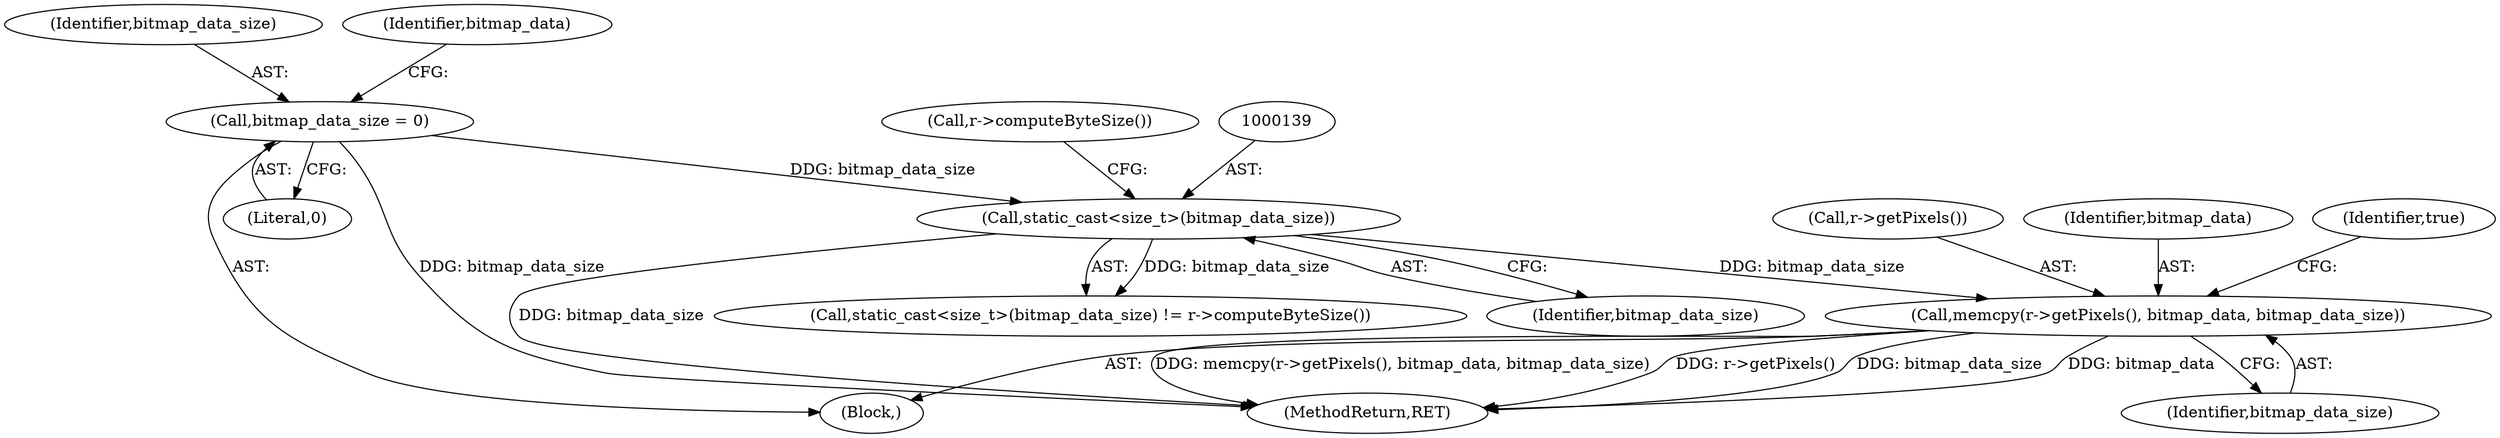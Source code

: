 digraph "0_Chrome_9fe6e9f89a1c78b8b38e806d35651a15858b053b_2@API" {
"1000144" [label="(Call,memcpy(r->getPixels(), bitmap_data, bitmap_data_size))"];
"1000138" [label="(Call,static_cast<size_t>(bitmap_data_size))"];
"1000118" [label="(Call,bitmap_data_size = 0)"];
"1000145" [label="(Call,r->getPixels())"];
"1000146" [label="(Identifier,bitmap_data)"];
"1000149" [label="(Identifier,true)"];
"1000150" [label="(MethodReturn,RET)"];
"1000141" [label="(Call,r->computeByteSize())"];
"1000138" [label="(Call,static_cast<size_t>(bitmap_data_size))"];
"1000119" [label="(Identifier,bitmap_data_size)"];
"1000105" [label="(Block,)"];
"1000140" [label="(Identifier,bitmap_data_size)"];
"1000147" [label="(Identifier,bitmap_data_size)"];
"1000125" [label="(Identifier,bitmap_data)"];
"1000118" [label="(Call,bitmap_data_size = 0)"];
"1000120" [label="(Literal,0)"];
"1000137" [label="(Call,static_cast<size_t>(bitmap_data_size) != r->computeByteSize())"];
"1000144" [label="(Call,memcpy(r->getPixels(), bitmap_data, bitmap_data_size))"];
"1000144" -> "1000105"  [label="AST: "];
"1000144" -> "1000147"  [label="CFG: "];
"1000145" -> "1000144"  [label="AST: "];
"1000146" -> "1000144"  [label="AST: "];
"1000147" -> "1000144"  [label="AST: "];
"1000149" -> "1000144"  [label="CFG: "];
"1000144" -> "1000150"  [label="DDG: bitmap_data"];
"1000144" -> "1000150"  [label="DDG: memcpy(r->getPixels(), bitmap_data, bitmap_data_size)"];
"1000144" -> "1000150"  [label="DDG: r->getPixels()"];
"1000144" -> "1000150"  [label="DDG: bitmap_data_size"];
"1000138" -> "1000144"  [label="DDG: bitmap_data_size"];
"1000138" -> "1000137"  [label="AST: "];
"1000138" -> "1000140"  [label="CFG: "];
"1000139" -> "1000138"  [label="AST: "];
"1000140" -> "1000138"  [label="AST: "];
"1000141" -> "1000138"  [label="CFG: "];
"1000138" -> "1000150"  [label="DDG: bitmap_data_size"];
"1000138" -> "1000137"  [label="DDG: bitmap_data_size"];
"1000118" -> "1000138"  [label="DDG: bitmap_data_size"];
"1000118" -> "1000105"  [label="AST: "];
"1000118" -> "1000120"  [label="CFG: "];
"1000119" -> "1000118"  [label="AST: "];
"1000120" -> "1000118"  [label="AST: "];
"1000125" -> "1000118"  [label="CFG: "];
"1000118" -> "1000150"  [label="DDG: bitmap_data_size"];
}
